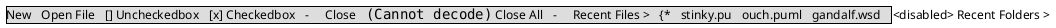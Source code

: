 @startsalt
{ {* New | Open File | [] Uncheckedbox | [x] Checkedbox | - | Close | <img:close_all.png> Close All | - | 

Recent Files > {* stinky.pu | ouch.puml | gandalf.wsd } | <disabled> Recent Folders > } | 

Edit > | Source > | Refactor > | Help | [Button]

}
@endsalt